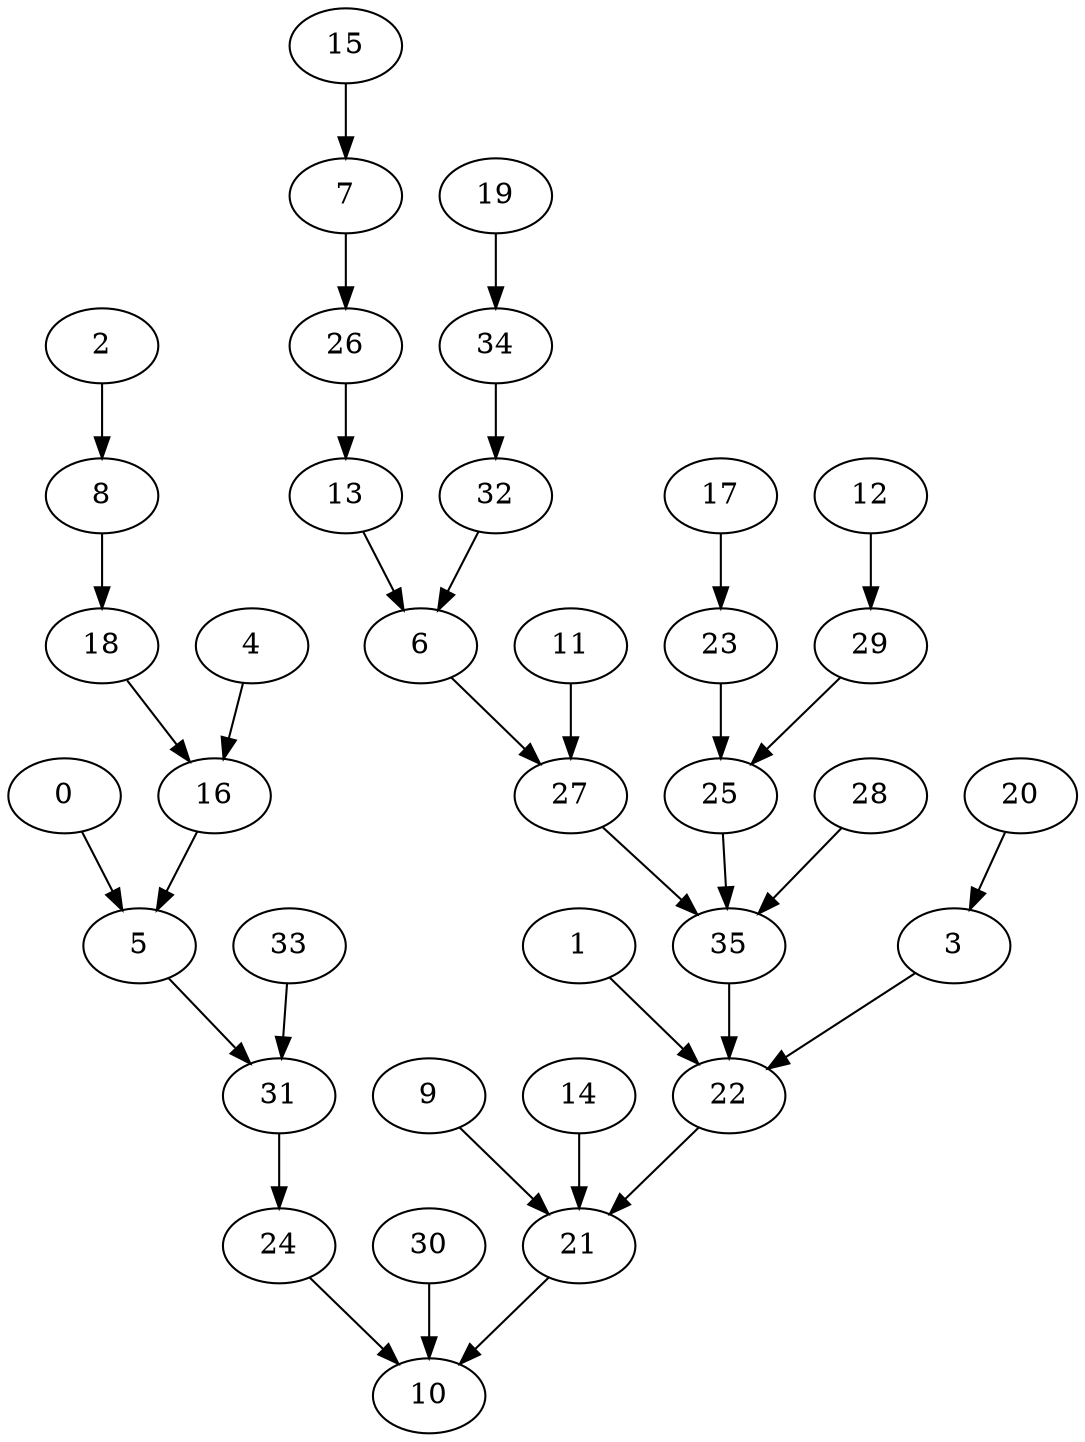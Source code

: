 strict digraph "" {
	3 -> 22;
	20 -> 3;
	5 -> 31;
	0 -> 5;
	16 -> 5;
	6 -> 27;
	13 -> 6;
	32 -> 6;
	7 -> 26;
	15 -> 7;
	8 -> 18;
	2 -> 8;
	21 -> 10;
	24 -> 10;
	30 -> 10;
	26 -> 13;
	4 -> 16;
	18 -> 16;
	9 -> 21;
	14 -> 21;
	22 -> 21;
	1 -> 22;
	35 -> 22;
	23 -> 25;
	17 -> 23;
	31 -> 24;
	25 -> 35;
	29 -> 25;
	27 -> 35;
	11 -> 27;
	12 -> 29;
	33 -> 31;
	34 -> 32;
	19 -> 34;
	28 -> 35;
}
